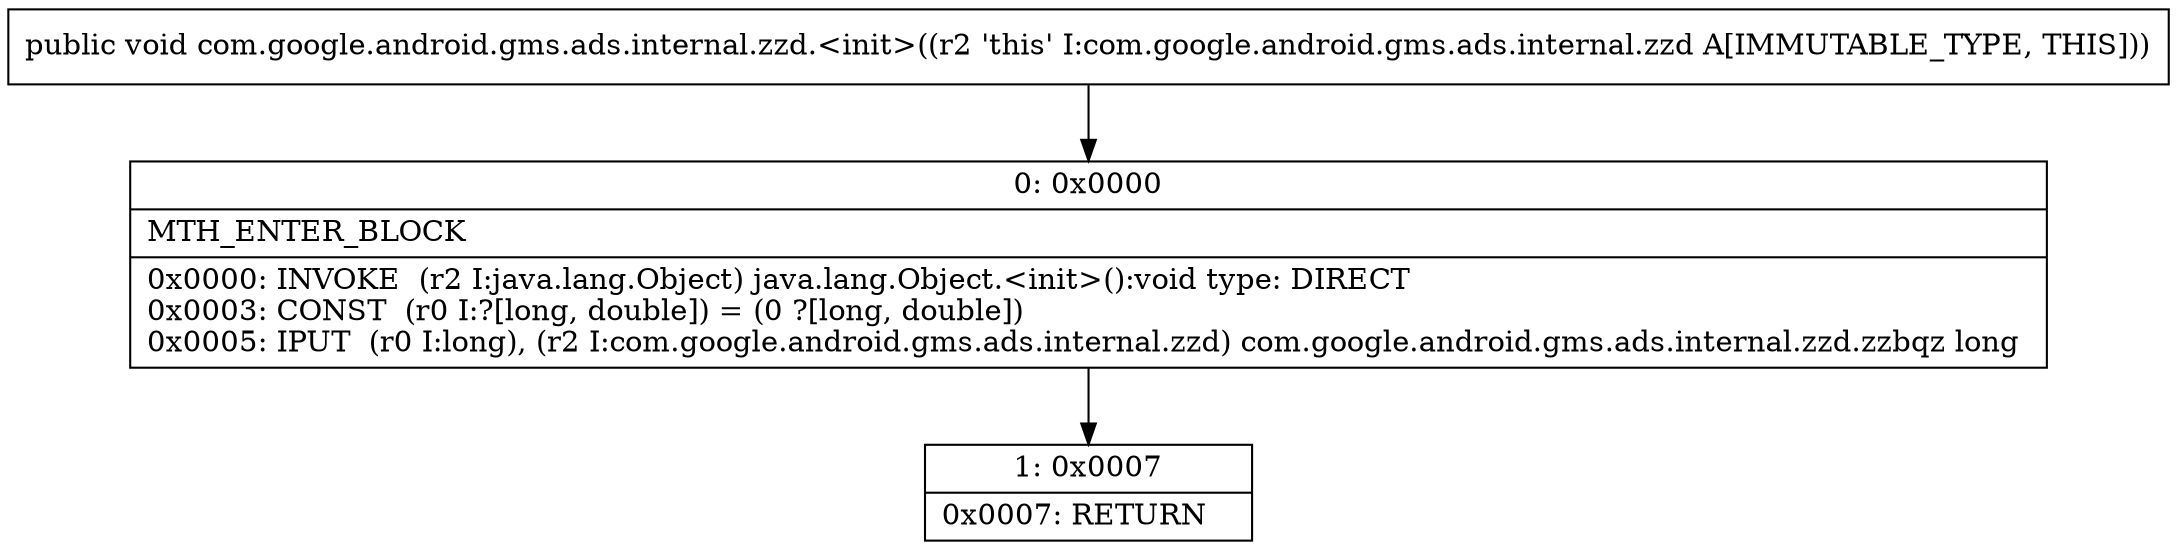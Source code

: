 digraph "CFG forcom.google.android.gms.ads.internal.zzd.\<init\>()V" {
Node_0 [shape=record,label="{0\:\ 0x0000|MTH_ENTER_BLOCK\l|0x0000: INVOKE  (r2 I:java.lang.Object) java.lang.Object.\<init\>():void type: DIRECT \l0x0003: CONST  (r0 I:?[long, double]) = (0 ?[long, double]) \l0x0005: IPUT  (r0 I:long), (r2 I:com.google.android.gms.ads.internal.zzd) com.google.android.gms.ads.internal.zzd.zzbqz long \l}"];
Node_1 [shape=record,label="{1\:\ 0x0007|0x0007: RETURN   \l}"];
MethodNode[shape=record,label="{public void com.google.android.gms.ads.internal.zzd.\<init\>((r2 'this' I:com.google.android.gms.ads.internal.zzd A[IMMUTABLE_TYPE, THIS])) }"];
MethodNode -> Node_0;
Node_0 -> Node_1;
}

